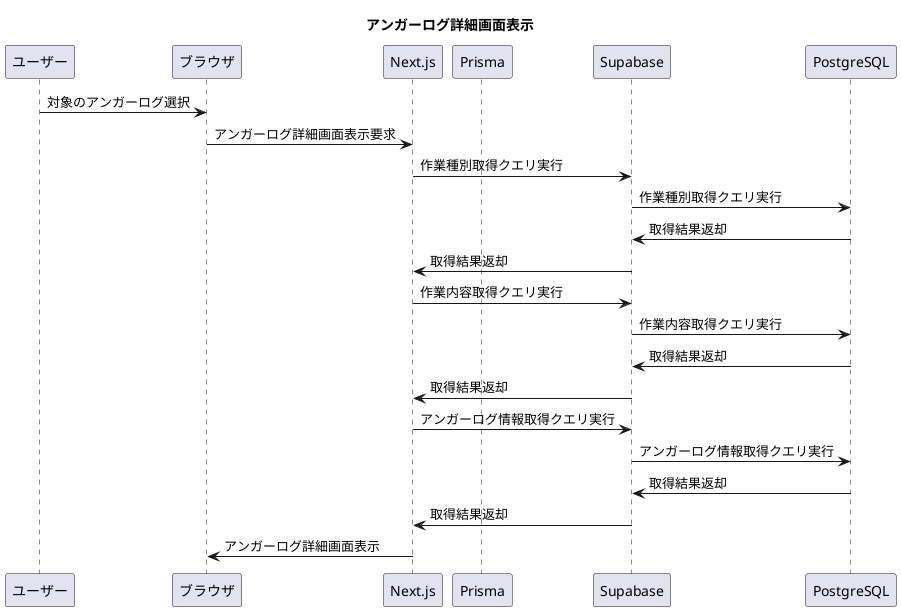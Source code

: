 @startuml pageAngerLogDetail
title "アンガーログ詳細画面表示"
participant ユーザー
participant ブラウザ
participant Next.js
participant Prisma
participant Supabase
participant PostgreSQL

ユーザー -> ブラウザ:対象のアンガーログ選択 
ブラウザ -> Next.js: アンガーログ詳細画面表示要求
Next.js -> Supabase: 作業種別取得クエリ実行
Supabase -> PostgreSQL: 作業種別取得クエリ実行
PostgreSQL -> Supabase: 取得結果返却
Supabase -> Next.js: 取得結果返却
Next.js -> Supabase: 作業内容取得クエリ実行
Supabase -> PostgreSQL: 作業内容取得クエリ実行
PostgreSQL -> Supabase: 取得結果返却
Supabase -> Next.js: 取得結果返却
Next.js -> Supabase: アンガーログ情報取得クエリ実行
Supabase -> PostgreSQL: アンガーログ情報取得クエリ実行
PostgreSQL -> Supabase: 取得結果返却
Supabase -> Next.js: 取得結果返却
Next.js -> ブラウザ: アンガーログ詳細画面表示

@enduml